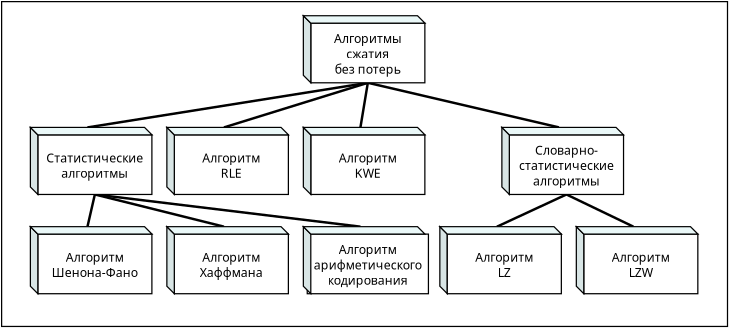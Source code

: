 <?xml version="1.0" encoding="UTF-8"?>
<dia:diagram xmlns:dia="http://www.lysator.liu.se/~alla/dia/">
  <dia:layer name="New layer 1" visible="true" active="true">
    <dia:object type="Flowchart - Box" version="0" id="O0">
      <dia:attribute name="obj_pos">
        <dia:point val="31.082,9.262"/>
      </dia:attribute>
      <dia:attribute name="obj_bb">
        <dia:rectangle val="31.032,9.212;89.634,35.492"/>
      </dia:attribute>
      <dia:attribute name="elem_corner">
        <dia:point val="31.082,9.262"/>
      </dia:attribute>
      <dia:attribute name="elem_width">
        <dia:real val="58.502"/>
      </dia:attribute>
      <dia:attribute name="elem_height">
        <dia:real val="26.179"/>
      </dia:attribute>
      <dia:attribute name="show_background">
        <dia:boolean val="true"/>
      </dia:attribute>
      <dia:attribute name="padding">
        <dia:real val="0.5"/>
      </dia:attribute>
      <dia:attribute name="text">
        <dia:composite type="text">
          <dia:attribute name="string">
            <dia:string>##</dia:string>
          </dia:attribute>
          <dia:attribute name="font">
            <dia:font family="sans" style="0" name="Helvetica"/>
          </dia:attribute>
          <dia:attribute name="height">
            <dia:real val="0.8"/>
          </dia:attribute>
          <dia:attribute name="pos">
            <dia:point val="60.333,22.546"/>
          </dia:attribute>
          <dia:attribute name="color">
            <dia:color val="#000000"/>
          </dia:attribute>
          <dia:attribute name="alignment">
            <dia:enum val="1"/>
          </dia:attribute>
        </dia:composite>
      </dia:attribute>
    </dia:object>
  </dia:layer>
  <dia:layer name="Background" visible="true">
    <dia:object type="Standard - Polygon" version="0" id="O1">
      <dia:attribute name="obj_pos">
        <dia:point val="67,32.8"/>
      </dia:attribute>
      <dia:attribute name="obj_bb">
        <dia:rectangle val="66.35,27.279;67.05,32.921"/>
      </dia:attribute>
      <dia:attribute name="poly_points">
        <dia:point val="67,32.8"/>
        <dia:point val="66.4,32.2"/>
        <dia:point val="66.4,27.4"/>
        <dia:point val="67,28"/>
      </dia:attribute>
      <dia:attribute name="line_width">
        <dia:real val="0.1"/>
      </dia:attribute>
      <dia:attribute name="inner_color">
        <dia:color val="#d8e5e5"/>
      </dia:attribute>
      <dia:attribute name="show_background">
        <dia:boolean val="true"/>
      </dia:attribute>
    </dia:object>
    <dia:object type="Standard - Line" version="0" id="O2">
      <dia:attribute name="obj_pos">
        <dia:point val="60.596,15.804"/>
      </dia:attribute>
      <dia:attribute name="obj_bb">
        <dia:rectangle val="37.886,15.69;60.711,19.515"/>
      </dia:attribute>
      <dia:attribute name="conn_endpoints">
        <dia:point val="60.596,15.804"/>
        <dia:point val="38,19.4"/>
      </dia:attribute>
      <dia:attribute name="numcp">
        <dia:int val="1"/>
      </dia:attribute>
      <dia:attribute name="line_width">
        <dia:real val="0.2"/>
      </dia:attribute>
      <dia:connections>
        <dia:connection handle="0" to="O11" connection="13"/>
        <dia:connection handle="1" to="O30" connection="5"/>
      </dia:connections>
    </dia:object>
    <dia:object type="Standard - Line" version="0" id="O3">
      <dia:attribute name="obj_pos">
        <dia:point val="60.596,15.804"/>
      </dia:attribute>
      <dia:attribute name="obj_bb">
        <dia:rectangle val="48.875,15.679;60.721,19.525"/>
      </dia:attribute>
      <dia:attribute name="conn_endpoints">
        <dia:point val="60.596,15.804"/>
        <dia:point val="49,19.4"/>
      </dia:attribute>
      <dia:attribute name="numcp">
        <dia:int val="1"/>
      </dia:attribute>
      <dia:attribute name="line_width">
        <dia:real val="0.2"/>
      </dia:attribute>
      <dia:connections>
        <dia:connection handle="0" to="O11" connection="13"/>
        <dia:connection handle="1" to="O33" connection="5"/>
      </dia:connections>
    </dia:object>
    <dia:object type="Standard - Line" version="0" id="O4">
      <dia:attribute name="obj_pos">
        <dia:point val="60.596,15.804"/>
      </dia:attribute>
      <dia:attribute name="obj_bb">
        <dia:rectangle val="59.885,15.689;60.711,19.515"/>
      </dia:attribute>
      <dia:attribute name="conn_endpoints">
        <dia:point val="60.596,15.804"/>
        <dia:point val="60,19.4"/>
      </dia:attribute>
      <dia:attribute name="numcp">
        <dia:int val="1"/>
      </dia:attribute>
      <dia:attribute name="line_width">
        <dia:real val="0.2"/>
      </dia:attribute>
      <dia:connections>
        <dia:connection handle="0" to="O11" connection="13"/>
        <dia:connection handle="1" to="O36" connection="5"/>
      </dia:connections>
    </dia:object>
    <dia:object type="Standard - Line" version="0" id="O5">
      <dia:attribute name="obj_pos">
        <dia:point val="60.596,15.804"/>
      </dia:attribute>
      <dia:attribute name="obj_bb">
        <dia:rectangle val="60.476,15.684;76.12,19.52"/>
      </dia:attribute>
      <dia:attribute name="conn_endpoints">
        <dia:point val="60.596,15.804"/>
        <dia:point val="76,19.4"/>
      </dia:attribute>
      <dia:attribute name="numcp">
        <dia:int val="1"/>
      </dia:attribute>
      <dia:attribute name="line_width">
        <dia:real val="0.2"/>
      </dia:attribute>
      <dia:connections>
        <dia:connection handle="0" to="O11" connection="13"/>
        <dia:connection handle="1" to="O39" connection="5"/>
      </dia:connections>
    </dia:object>
    <dia:object type="Standard - Line" version="0" id="O6">
      <dia:attribute name="obj_pos">
        <dia:point val="38.596,24.804"/>
      </dia:attribute>
      <dia:attribute name="obj_bb">
        <dia:rectangle val="37.88,24.684;38.716,27.52"/>
      </dia:attribute>
      <dia:attribute name="conn_endpoints">
        <dia:point val="38.596,24.804"/>
        <dia:point val="38,27.4"/>
      </dia:attribute>
      <dia:attribute name="numcp">
        <dia:int val="1"/>
      </dia:attribute>
      <dia:attribute name="line_width">
        <dia:real val="0.2"/>
      </dia:attribute>
      <dia:connections>
        <dia:connection handle="0" to="O28" connection="13"/>
        <dia:connection handle="1" to="O27" connection="5"/>
      </dia:connections>
    </dia:object>
    <dia:object type="Standard - Line" version="0" id="O7">
      <dia:attribute name="obj_pos">
        <dia:point val="38.596,24.804"/>
      </dia:attribute>
      <dia:attribute name="obj_bb">
        <dia:rectangle val="38.475,24.683;49.121,27.521"/>
      </dia:attribute>
      <dia:attribute name="conn_endpoints">
        <dia:point val="38.596,24.804"/>
        <dia:point val="49,27.4"/>
      </dia:attribute>
      <dia:attribute name="numcp">
        <dia:int val="1"/>
      </dia:attribute>
      <dia:attribute name="line_width">
        <dia:real val="0.2"/>
      </dia:attribute>
      <dia:connections>
        <dia:connection handle="0" to="O28" connection="13"/>
        <dia:connection handle="1" to="O24" connection="5"/>
      </dia:connections>
    </dia:object>
    <dia:object type="Standard - Line" version="0" id="O8">
      <dia:attribute name="obj_pos">
        <dia:point val="38.596,24.804"/>
      </dia:attribute>
      <dia:attribute name="obj_bb">
        <dia:rectangle val="38.485,24.693;60.111,27.511"/>
      </dia:attribute>
      <dia:attribute name="conn_endpoints">
        <dia:point val="38.596,24.804"/>
        <dia:point val="60,27.4"/>
      </dia:attribute>
      <dia:attribute name="numcp">
        <dia:int val="1"/>
      </dia:attribute>
      <dia:attribute name="line_width">
        <dia:real val="0.2"/>
      </dia:attribute>
      <dia:connections>
        <dia:connection handle="0" to="O28" connection="13"/>
        <dia:connection handle="1" to="O21" connection="5"/>
      </dia:connections>
    </dia:object>
    <dia:object type="Standard - Line" version="0" id="O9">
      <dia:attribute name="obj_pos">
        <dia:point val="76.6,24.804"/>
      </dia:attribute>
      <dia:attribute name="obj_bb">
        <dia:rectangle val="70.867,24.671;76.732,27.533"/>
      </dia:attribute>
      <dia:attribute name="conn_endpoints">
        <dia:point val="76.6,24.804"/>
        <dia:point val="71,27.4"/>
      </dia:attribute>
      <dia:attribute name="numcp">
        <dia:int val="1"/>
      </dia:attribute>
      <dia:attribute name="line_width">
        <dia:real val="0.2"/>
      </dia:attribute>
      <dia:connections>
        <dia:connection handle="0" to="O37" connection="13"/>
        <dia:connection handle="1" to="O18" connection="5"/>
      </dia:connections>
    </dia:object>
    <dia:object type="Standard - Line" version="0" id="O10">
      <dia:attribute name="obj_pos">
        <dia:point val="76.6,24.804"/>
      </dia:attribute>
      <dia:attribute name="obj_bb">
        <dia:rectangle val="76.466,24.671;82.133,27.534"/>
      </dia:attribute>
      <dia:attribute name="conn_endpoints">
        <dia:point val="76.6,24.804"/>
        <dia:point val="82,27.4"/>
      </dia:attribute>
      <dia:attribute name="numcp">
        <dia:int val="1"/>
      </dia:attribute>
      <dia:attribute name="line_width">
        <dia:real val="0.2"/>
      </dia:attribute>
      <dia:connections>
        <dia:connection handle="0" to="O37" connection="13"/>
        <dia:connection handle="1" to="O16" connection="5"/>
      </dia:connections>
    </dia:object>
    <dia:group>
      <dia:object type="Flowchart - Box" version="0" id="O11">
        <dia:attribute name="obj_pos">
          <dia:point val="56,11"/>
        </dia:attribute>
        <dia:attribute name="obj_bb">
          <dia:rectangle val="55.95,10.95;65.243,15.854"/>
        </dia:attribute>
        <dia:attribute name="elem_corner">
          <dia:point val="56,11"/>
        </dia:attribute>
        <dia:attribute name="elem_width">
          <dia:real val="9.193"/>
        </dia:attribute>
        <dia:attribute name="elem_height">
          <dia:real val="4.804"/>
        </dia:attribute>
        <dia:attribute name="border_width">
          <dia:real val="0.1"/>
        </dia:attribute>
        <dia:attribute name="show_background">
          <dia:boolean val="true"/>
        </dia:attribute>
        <dia:attribute name="padding">
          <dia:real val="0.5"/>
        </dia:attribute>
        <dia:attribute name="text">
          <dia:composite type="text">
            <dia:attribute name="string">
              <dia:string>#Алгоритмы
сжатия
без потерь#</dia:string>
            </dia:attribute>
            <dia:attribute name="font">
              <dia:font family="Spectral" style="0" name="Courier"/>
            </dia:attribute>
            <dia:attribute name="height">
              <dia:real val="1.235"/>
            </dia:attribute>
            <dia:attribute name="pos">
              <dia:point val="60.596,12.596"/>
            </dia:attribute>
            <dia:attribute name="color">
              <dia:color val="#000000"/>
            </dia:attribute>
            <dia:attribute name="alignment">
              <dia:enum val="1"/>
            </dia:attribute>
          </dia:composite>
        </dia:attribute>
      </dia:object>
      <dia:object type="Standard - Polygon" version="0" id="O12">
        <dia:attribute name="obj_pos">
          <dia:point val="56,15.8"/>
        </dia:attribute>
        <dia:attribute name="obj_bb">
          <dia:rectangle val="55.35,10.279;56.05,15.921"/>
        </dia:attribute>
        <dia:attribute name="poly_points">
          <dia:point val="56,15.8"/>
          <dia:point val="55.4,15.2"/>
          <dia:point val="55.4,10.4"/>
          <dia:point val="56,11"/>
        </dia:attribute>
        <dia:attribute name="line_width">
          <dia:real val="0.1"/>
        </dia:attribute>
        <dia:attribute name="inner_color">
          <dia:color val="#d8e5e5"/>
        </dia:attribute>
        <dia:attribute name="show_background">
          <dia:boolean val="true"/>
        </dia:attribute>
      </dia:object>
      <dia:object type="Standard - Polygon" version="0" id="O13">
        <dia:attribute name="obj_pos">
          <dia:point val="56,11"/>
        </dia:attribute>
        <dia:attribute name="obj_bb">
          <dia:rectangle val="55.279,10.35;65.321,11.05"/>
        </dia:attribute>
        <dia:attribute name="poly_points">
          <dia:point val="56,11"/>
          <dia:point val="65.2,11"/>
          <dia:point val="64.6,10.4"/>
          <dia:point val="55.4,10.4"/>
        </dia:attribute>
        <dia:attribute name="line_width">
          <dia:real val="0.1"/>
        </dia:attribute>
        <dia:attribute name="inner_color">
          <dia:color val="#eaf8f8"/>
        </dia:attribute>
        <dia:attribute name="show_background">
          <dia:boolean val="true"/>
        </dia:attribute>
      </dia:object>
    </dia:group>
    <dia:group>
      <dia:object type="Flowchart - Box" version="0" id="O14">
        <dia:attribute name="obj_pos">
          <dia:point val="78,28"/>
        </dia:attribute>
        <dia:attribute name="obj_bb">
          <dia:rectangle val="77.95,27.95;87.243,32.854"/>
        </dia:attribute>
        <dia:attribute name="elem_corner">
          <dia:point val="78,28"/>
        </dia:attribute>
        <dia:attribute name="elem_width">
          <dia:real val="9.193"/>
        </dia:attribute>
        <dia:attribute name="elem_height">
          <dia:real val="4.804"/>
        </dia:attribute>
        <dia:attribute name="border_width">
          <dia:real val="0.1"/>
        </dia:attribute>
        <dia:attribute name="show_background">
          <dia:boolean val="true"/>
        </dia:attribute>
        <dia:attribute name="padding">
          <dia:real val="0.5"/>
        </dia:attribute>
        <dia:attribute name="text">
          <dia:composite type="text">
            <dia:attribute name="string">
              <dia:string>#Алгоритм
LZW#</dia:string>
            </dia:attribute>
            <dia:attribute name="font">
              <dia:font family="Spectral" style="0" name="Courier"/>
            </dia:attribute>
            <dia:attribute name="height">
              <dia:real val="1.235"/>
            </dia:attribute>
            <dia:attribute name="pos">
              <dia:point val="82.596,30.213"/>
            </dia:attribute>
            <dia:attribute name="color">
              <dia:color val="#000000"/>
            </dia:attribute>
            <dia:attribute name="alignment">
              <dia:enum val="1"/>
            </dia:attribute>
          </dia:composite>
        </dia:attribute>
      </dia:object>
      <dia:object type="Standard - Polygon" version="0" id="O15">
        <dia:attribute name="obj_pos">
          <dia:point val="78,32.8"/>
        </dia:attribute>
        <dia:attribute name="obj_bb">
          <dia:rectangle val="77.35,27.279;78.05,32.921"/>
        </dia:attribute>
        <dia:attribute name="poly_points">
          <dia:point val="78,32.8"/>
          <dia:point val="77.4,32.2"/>
          <dia:point val="77.4,27.4"/>
          <dia:point val="78,28"/>
        </dia:attribute>
        <dia:attribute name="line_width">
          <dia:real val="0.1"/>
        </dia:attribute>
        <dia:attribute name="inner_color">
          <dia:color val="#d8e5e5"/>
        </dia:attribute>
        <dia:attribute name="show_background">
          <dia:boolean val="true"/>
        </dia:attribute>
      </dia:object>
      <dia:object type="Standard - Polygon" version="0" id="O16">
        <dia:attribute name="obj_pos">
          <dia:point val="78,28"/>
        </dia:attribute>
        <dia:attribute name="obj_bb">
          <dia:rectangle val="77.279,27.35;87.321,28.05"/>
        </dia:attribute>
        <dia:attribute name="poly_points">
          <dia:point val="78,28"/>
          <dia:point val="87.2,28"/>
          <dia:point val="86.6,27.4"/>
          <dia:point val="77.4,27.4"/>
        </dia:attribute>
        <dia:attribute name="line_width">
          <dia:real val="0.1"/>
        </dia:attribute>
        <dia:attribute name="inner_color">
          <dia:color val="#eaf8f8"/>
        </dia:attribute>
        <dia:attribute name="show_background">
          <dia:boolean val="true"/>
        </dia:attribute>
      </dia:object>
    </dia:group>
    <dia:group>
      <dia:object type="Flowchart - Box" version="0" id="O17">
        <dia:attribute name="obj_pos">
          <dia:point val="67,28"/>
        </dia:attribute>
        <dia:attribute name="obj_bb">
          <dia:rectangle val="66.95,27.95;76.243,32.854"/>
        </dia:attribute>
        <dia:attribute name="elem_corner">
          <dia:point val="67,28"/>
        </dia:attribute>
        <dia:attribute name="elem_width">
          <dia:real val="9.193"/>
        </dia:attribute>
        <dia:attribute name="elem_height">
          <dia:real val="4.804"/>
        </dia:attribute>
        <dia:attribute name="border_width">
          <dia:real val="0.1"/>
        </dia:attribute>
        <dia:attribute name="show_background">
          <dia:boolean val="true"/>
        </dia:attribute>
        <dia:attribute name="padding">
          <dia:real val="0.5"/>
        </dia:attribute>
        <dia:attribute name="text">
          <dia:composite type="text">
            <dia:attribute name="string">
              <dia:string>#Алгоритм
LZ#</dia:string>
            </dia:attribute>
            <dia:attribute name="font">
              <dia:font family="Spectral" style="0" name="Courier"/>
            </dia:attribute>
            <dia:attribute name="height">
              <dia:real val="1.235"/>
            </dia:attribute>
            <dia:attribute name="pos">
              <dia:point val="71.596,30.213"/>
            </dia:attribute>
            <dia:attribute name="color">
              <dia:color val="#000000"/>
            </dia:attribute>
            <dia:attribute name="alignment">
              <dia:enum val="1"/>
            </dia:attribute>
          </dia:composite>
        </dia:attribute>
      </dia:object>
      <dia:object type="Standard - Polygon" version="0" id="O18">
        <dia:attribute name="obj_pos">
          <dia:point val="67,28"/>
        </dia:attribute>
        <dia:attribute name="obj_bb">
          <dia:rectangle val="66.279,27.35;76.321,28.05"/>
        </dia:attribute>
        <dia:attribute name="poly_points">
          <dia:point val="67,28"/>
          <dia:point val="76.2,28"/>
          <dia:point val="75.6,27.4"/>
          <dia:point val="66.4,27.4"/>
        </dia:attribute>
        <dia:attribute name="line_width">
          <dia:real val="0.1"/>
        </dia:attribute>
        <dia:attribute name="inner_color">
          <dia:color val="#eaf8f8"/>
        </dia:attribute>
        <dia:attribute name="show_background">
          <dia:boolean val="true"/>
        </dia:attribute>
      </dia:object>
    </dia:group>
    <dia:group>
      <dia:object type="Flowchart - Box" version="0" id="O19">
        <dia:attribute name="obj_pos">
          <dia:point val="56,28"/>
        </dia:attribute>
        <dia:attribute name="obj_bb">
          <dia:rectangle val="55.95,27.95;65.243,32.854"/>
        </dia:attribute>
        <dia:attribute name="elem_corner">
          <dia:point val="56,28"/>
        </dia:attribute>
        <dia:attribute name="elem_width">
          <dia:real val="9.193"/>
        </dia:attribute>
        <dia:attribute name="elem_height">
          <dia:real val="4.804"/>
        </dia:attribute>
        <dia:attribute name="border_width">
          <dia:real val="0.1"/>
        </dia:attribute>
        <dia:attribute name="show_background">
          <dia:boolean val="true"/>
        </dia:attribute>
        <dia:attribute name="padding">
          <dia:real val="0.5"/>
        </dia:attribute>
        <dia:attribute name="text">
          <dia:composite type="text">
            <dia:attribute name="string">
              <dia:string>#Алгоритм
арифметического
кодирования#</dia:string>
            </dia:attribute>
            <dia:attribute name="font">
              <dia:font family="Spectral" style="0" name="Courier"/>
            </dia:attribute>
            <dia:attribute name="height">
              <dia:real val="1.235"/>
            </dia:attribute>
            <dia:attribute name="pos">
              <dia:point val="60.596,29.596"/>
            </dia:attribute>
            <dia:attribute name="color">
              <dia:color val="#000000"/>
            </dia:attribute>
            <dia:attribute name="alignment">
              <dia:enum val="1"/>
            </dia:attribute>
          </dia:composite>
        </dia:attribute>
      </dia:object>
      <dia:object type="Standard - Polygon" version="0" id="O20">
        <dia:attribute name="obj_pos">
          <dia:point val="56,32.8"/>
        </dia:attribute>
        <dia:attribute name="obj_bb">
          <dia:rectangle val="55.35,27.279;56.05,32.921"/>
        </dia:attribute>
        <dia:attribute name="poly_points">
          <dia:point val="56,32.8"/>
          <dia:point val="55.4,32.2"/>
          <dia:point val="55.4,27.4"/>
          <dia:point val="56,28"/>
        </dia:attribute>
        <dia:attribute name="line_width">
          <dia:real val="0.1"/>
        </dia:attribute>
        <dia:attribute name="inner_color">
          <dia:color val="#d8e5e5"/>
        </dia:attribute>
        <dia:attribute name="show_background">
          <dia:boolean val="true"/>
        </dia:attribute>
      </dia:object>
      <dia:object type="Standard - Polygon" version="0" id="O21">
        <dia:attribute name="obj_pos">
          <dia:point val="56,28"/>
        </dia:attribute>
        <dia:attribute name="obj_bb">
          <dia:rectangle val="55.279,27.35;65.321,28.05"/>
        </dia:attribute>
        <dia:attribute name="poly_points">
          <dia:point val="56,28"/>
          <dia:point val="65.2,28"/>
          <dia:point val="64.6,27.4"/>
          <dia:point val="55.4,27.4"/>
        </dia:attribute>
        <dia:attribute name="line_width">
          <dia:real val="0.1"/>
        </dia:attribute>
        <dia:attribute name="inner_color">
          <dia:color val="#eaf8f8"/>
        </dia:attribute>
        <dia:attribute name="show_background">
          <dia:boolean val="true"/>
        </dia:attribute>
      </dia:object>
    </dia:group>
    <dia:group>
      <dia:object type="Flowchart - Box" version="0" id="O22">
        <dia:attribute name="obj_pos">
          <dia:point val="45,28"/>
        </dia:attribute>
        <dia:attribute name="obj_bb">
          <dia:rectangle val="44.95,27.95;54.242,32.854"/>
        </dia:attribute>
        <dia:attribute name="elem_corner">
          <dia:point val="45,28"/>
        </dia:attribute>
        <dia:attribute name="elem_width">
          <dia:real val="9.193"/>
        </dia:attribute>
        <dia:attribute name="elem_height">
          <dia:real val="4.804"/>
        </dia:attribute>
        <dia:attribute name="border_width">
          <dia:real val="0.1"/>
        </dia:attribute>
        <dia:attribute name="show_background">
          <dia:boolean val="true"/>
        </dia:attribute>
        <dia:attribute name="padding">
          <dia:real val="0.5"/>
        </dia:attribute>
        <dia:attribute name="text">
          <dia:composite type="text">
            <dia:attribute name="string">
              <dia:string>#Алгоритм
Хаффмана#</dia:string>
            </dia:attribute>
            <dia:attribute name="font">
              <dia:font family="Spectral" style="0" name="Courier"/>
            </dia:attribute>
            <dia:attribute name="height">
              <dia:real val="1.235"/>
            </dia:attribute>
            <dia:attribute name="pos">
              <dia:point val="49.596,30.213"/>
            </dia:attribute>
            <dia:attribute name="color">
              <dia:color val="#000000"/>
            </dia:attribute>
            <dia:attribute name="alignment">
              <dia:enum val="1"/>
            </dia:attribute>
          </dia:composite>
        </dia:attribute>
      </dia:object>
      <dia:object type="Standard - Polygon" version="0" id="O23">
        <dia:attribute name="obj_pos">
          <dia:point val="45,32.8"/>
        </dia:attribute>
        <dia:attribute name="obj_bb">
          <dia:rectangle val="44.35,27.279;45.05,32.921"/>
        </dia:attribute>
        <dia:attribute name="poly_points">
          <dia:point val="45,32.8"/>
          <dia:point val="44.4,32.2"/>
          <dia:point val="44.4,27.4"/>
          <dia:point val="45,28"/>
        </dia:attribute>
        <dia:attribute name="line_width">
          <dia:real val="0.1"/>
        </dia:attribute>
        <dia:attribute name="inner_color">
          <dia:color val="#d8e5e5"/>
        </dia:attribute>
        <dia:attribute name="show_background">
          <dia:boolean val="true"/>
        </dia:attribute>
      </dia:object>
      <dia:object type="Standard - Polygon" version="0" id="O24">
        <dia:attribute name="obj_pos">
          <dia:point val="45,28"/>
        </dia:attribute>
        <dia:attribute name="obj_bb">
          <dia:rectangle val="44.279,27.35;54.321,28.05"/>
        </dia:attribute>
        <dia:attribute name="poly_points">
          <dia:point val="45,28"/>
          <dia:point val="54.2,28"/>
          <dia:point val="53.6,27.4"/>
          <dia:point val="44.4,27.4"/>
        </dia:attribute>
        <dia:attribute name="line_width">
          <dia:real val="0.1"/>
        </dia:attribute>
        <dia:attribute name="inner_color">
          <dia:color val="#eaf8f8"/>
        </dia:attribute>
        <dia:attribute name="show_background">
          <dia:boolean val="true"/>
        </dia:attribute>
      </dia:object>
    </dia:group>
    <dia:group>
      <dia:object type="Flowchart - Box" version="0" id="O25">
        <dia:attribute name="obj_pos">
          <dia:point val="34,28"/>
        </dia:attribute>
        <dia:attribute name="obj_bb">
          <dia:rectangle val="33.95,27.95;43.242,32.854"/>
        </dia:attribute>
        <dia:attribute name="elem_corner">
          <dia:point val="34,28"/>
        </dia:attribute>
        <dia:attribute name="elem_width">
          <dia:real val="9.193"/>
        </dia:attribute>
        <dia:attribute name="elem_height">
          <dia:real val="4.804"/>
        </dia:attribute>
        <dia:attribute name="border_width">
          <dia:real val="0.1"/>
        </dia:attribute>
        <dia:attribute name="show_background">
          <dia:boolean val="true"/>
        </dia:attribute>
        <dia:attribute name="padding">
          <dia:real val="0.5"/>
        </dia:attribute>
        <dia:attribute name="text">
          <dia:composite type="text">
            <dia:attribute name="string">
              <dia:string>#Алгоритм
Шенона-Фано#</dia:string>
            </dia:attribute>
            <dia:attribute name="font">
              <dia:font family="Spectral" style="0" name="Courier"/>
            </dia:attribute>
            <dia:attribute name="height">
              <dia:real val="1.235"/>
            </dia:attribute>
            <dia:attribute name="pos">
              <dia:point val="38.596,30.213"/>
            </dia:attribute>
            <dia:attribute name="color">
              <dia:color val="#000000"/>
            </dia:attribute>
            <dia:attribute name="alignment">
              <dia:enum val="1"/>
            </dia:attribute>
          </dia:composite>
        </dia:attribute>
      </dia:object>
      <dia:object type="Standard - Polygon" version="0" id="O26">
        <dia:attribute name="obj_pos">
          <dia:point val="34,32.8"/>
        </dia:attribute>
        <dia:attribute name="obj_bb">
          <dia:rectangle val="33.35,27.279;34.05,32.921"/>
        </dia:attribute>
        <dia:attribute name="poly_points">
          <dia:point val="34,32.8"/>
          <dia:point val="33.4,32.2"/>
          <dia:point val="33.4,27.4"/>
          <dia:point val="34,28"/>
        </dia:attribute>
        <dia:attribute name="line_width">
          <dia:real val="0.1"/>
        </dia:attribute>
        <dia:attribute name="inner_color">
          <dia:color val="#d8e5e5"/>
        </dia:attribute>
        <dia:attribute name="show_background">
          <dia:boolean val="true"/>
        </dia:attribute>
      </dia:object>
      <dia:object type="Standard - Polygon" version="0" id="O27">
        <dia:attribute name="obj_pos">
          <dia:point val="34,28"/>
        </dia:attribute>
        <dia:attribute name="obj_bb">
          <dia:rectangle val="33.279,27.35;43.321,28.05"/>
        </dia:attribute>
        <dia:attribute name="poly_points">
          <dia:point val="34,28"/>
          <dia:point val="43.2,28"/>
          <dia:point val="42.6,27.4"/>
          <dia:point val="33.4,27.4"/>
        </dia:attribute>
        <dia:attribute name="line_width">
          <dia:real val="0.1"/>
        </dia:attribute>
        <dia:attribute name="inner_color">
          <dia:color val="#eaf8f8"/>
        </dia:attribute>
        <dia:attribute name="show_background">
          <dia:boolean val="true"/>
        </dia:attribute>
      </dia:object>
    </dia:group>
    <dia:group>
      <dia:object type="Flowchart - Box" version="0" id="O28">
        <dia:attribute name="obj_pos">
          <dia:point val="34,20"/>
        </dia:attribute>
        <dia:attribute name="obj_bb">
          <dia:rectangle val="33.95,19.95;43.242,24.854"/>
        </dia:attribute>
        <dia:attribute name="elem_corner">
          <dia:point val="34,20"/>
        </dia:attribute>
        <dia:attribute name="elem_width">
          <dia:real val="9.193"/>
        </dia:attribute>
        <dia:attribute name="elem_height">
          <dia:real val="4.804"/>
        </dia:attribute>
        <dia:attribute name="border_width">
          <dia:real val="0.1"/>
        </dia:attribute>
        <dia:attribute name="show_background">
          <dia:boolean val="true"/>
        </dia:attribute>
        <dia:attribute name="padding">
          <dia:real val="0.5"/>
        </dia:attribute>
        <dia:attribute name="text">
          <dia:composite type="text">
            <dia:attribute name="string">
              <dia:string>#Статистические
алгоритмы#</dia:string>
            </dia:attribute>
            <dia:attribute name="font">
              <dia:font family="Spectral" style="0" name="Courier"/>
            </dia:attribute>
            <dia:attribute name="height">
              <dia:real val="1.235"/>
            </dia:attribute>
            <dia:attribute name="pos">
              <dia:point val="38.596,22.213"/>
            </dia:attribute>
            <dia:attribute name="color">
              <dia:color val="#000000"/>
            </dia:attribute>
            <dia:attribute name="alignment">
              <dia:enum val="1"/>
            </dia:attribute>
          </dia:composite>
        </dia:attribute>
      </dia:object>
      <dia:object type="Standard - Polygon" version="0" id="O29">
        <dia:attribute name="obj_pos">
          <dia:point val="34,24.8"/>
        </dia:attribute>
        <dia:attribute name="obj_bb">
          <dia:rectangle val="33.35,19.279;34.05,24.921"/>
        </dia:attribute>
        <dia:attribute name="poly_points">
          <dia:point val="34,24.8"/>
          <dia:point val="33.4,24.2"/>
          <dia:point val="33.4,19.4"/>
          <dia:point val="34,20"/>
        </dia:attribute>
        <dia:attribute name="line_width">
          <dia:real val="0.1"/>
        </dia:attribute>
        <dia:attribute name="inner_color">
          <dia:color val="#d8e5e5"/>
        </dia:attribute>
        <dia:attribute name="show_background">
          <dia:boolean val="true"/>
        </dia:attribute>
      </dia:object>
      <dia:object type="Standard - Polygon" version="0" id="O30">
        <dia:attribute name="obj_pos">
          <dia:point val="34,20"/>
        </dia:attribute>
        <dia:attribute name="obj_bb">
          <dia:rectangle val="33.279,19.35;43.321,20.05"/>
        </dia:attribute>
        <dia:attribute name="poly_points">
          <dia:point val="34,20"/>
          <dia:point val="43.2,20"/>
          <dia:point val="42.6,19.4"/>
          <dia:point val="33.4,19.4"/>
        </dia:attribute>
        <dia:attribute name="line_width">
          <dia:real val="0.1"/>
        </dia:attribute>
        <dia:attribute name="inner_color">
          <dia:color val="#eaf8f8"/>
        </dia:attribute>
        <dia:attribute name="show_background">
          <dia:boolean val="true"/>
        </dia:attribute>
      </dia:object>
    </dia:group>
    <dia:group>
      <dia:object type="Flowchart - Box" version="0" id="O31">
        <dia:attribute name="obj_pos">
          <dia:point val="45,20"/>
        </dia:attribute>
        <dia:attribute name="obj_bb">
          <dia:rectangle val="44.95,19.95;54.242,24.854"/>
        </dia:attribute>
        <dia:attribute name="elem_corner">
          <dia:point val="45,20"/>
        </dia:attribute>
        <dia:attribute name="elem_width">
          <dia:real val="9.193"/>
        </dia:attribute>
        <dia:attribute name="elem_height">
          <dia:real val="4.804"/>
        </dia:attribute>
        <dia:attribute name="border_width">
          <dia:real val="0.1"/>
        </dia:attribute>
        <dia:attribute name="show_background">
          <dia:boolean val="true"/>
        </dia:attribute>
        <dia:attribute name="padding">
          <dia:real val="0.5"/>
        </dia:attribute>
        <dia:attribute name="text">
          <dia:composite type="text">
            <dia:attribute name="string">
              <dia:string>#Алгоритм
RLE#</dia:string>
            </dia:attribute>
            <dia:attribute name="font">
              <dia:font family="Spectral" style="0" name="Courier"/>
            </dia:attribute>
            <dia:attribute name="height">
              <dia:real val="1.235"/>
            </dia:attribute>
            <dia:attribute name="pos">
              <dia:point val="49.596,22.213"/>
            </dia:attribute>
            <dia:attribute name="color">
              <dia:color val="#000000"/>
            </dia:attribute>
            <dia:attribute name="alignment">
              <dia:enum val="1"/>
            </dia:attribute>
          </dia:composite>
        </dia:attribute>
      </dia:object>
      <dia:object type="Standard - Polygon" version="0" id="O32">
        <dia:attribute name="obj_pos">
          <dia:point val="45,24.8"/>
        </dia:attribute>
        <dia:attribute name="obj_bb">
          <dia:rectangle val="44.35,19.279;45.05,24.921"/>
        </dia:attribute>
        <dia:attribute name="poly_points">
          <dia:point val="45,24.8"/>
          <dia:point val="44.4,24.2"/>
          <dia:point val="44.4,19.4"/>
          <dia:point val="45,20"/>
        </dia:attribute>
        <dia:attribute name="line_width">
          <dia:real val="0.1"/>
        </dia:attribute>
        <dia:attribute name="inner_color">
          <dia:color val="#d8e5e5"/>
        </dia:attribute>
        <dia:attribute name="show_background">
          <dia:boolean val="true"/>
        </dia:attribute>
      </dia:object>
      <dia:object type="Standard - Polygon" version="0" id="O33">
        <dia:attribute name="obj_pos">
          <dia:point val="45,20"/>
        </dia:attribute>
        <dia:attribute name="obj_bb">
          <dia:rectangle val="44.279,19.35;54.321,20.05"/>
        </dia:attribute>
        <dia:attribute name="poly_points">
          <dia:point val="45,20"/>
          <dia:point val="54.2,20"/>
          <dia:point val="53.6,19.4"/>
          <dia:point val="44.4,19.4"/>
        </dia:attribute>
        <dia:attribute name="line_width">
          <dia:real val="0.1"/>
        </dia:attribute>
        <dia:attribute name="inner_color">
          <dia:color val="#eaf8f8"/>
        </dia:attribute>
        <dia:attribute name="show_background">
          <dia:boolean val="true"/>
        </dia:attribute>
      </dia:object>
    </dia:group>
    <dia:group>
      <dia:object type="Flowchart - Box" version="0" id="O34">
        <dia:attribute name="obj_pos">
          <dia:point val="56,20"/>
        </dia:attribute>
        <dia:attribute name="obj_bb">
          <dia:rectangle val="55.95,19.95;65.243,24.854"/>
        </dia:attribute>
        <dia:attribute name="elem_corner">
          <dia:point val="56,20"/>
        </dia:attribute>
        <dia:attribute name="elem_width">
          <dia:real val="9.193"/>
        </dia:attribute>
        <dia:attribute name="elem_height">
          <dia:real val="4.804"/>
        </dia:attribute>
        <dia:attribute name="border_width">
          <dia:real val="0.1"/>
        </dia:attribute>
        <dia:attribute name="show_background">
          <dia:boolean val="true"/>
        </dia:attribute>
        <dia:attribute name="padding">
          <dia:real val="0.5"/>
        </dia:attribute>
        <dia:attribute name="text">
          <dia:composite type="text">
            <dia:attribute name="string">
              <dia:string>#Алгоритм
KWE#</dia:string>
            </dia:attribute>
            <dia:attribute name="font">
              <dia:font family="Spectral" style="0" name="Courier"/>
            </dia:attribute>
            <dia:attribute name="height">
              <dia:real val="1.235"/>
            </dia:attribute>
            <dia:attribute name="pos">
              <dia:point val="60.596,22.213"/>
            </dia:attribute>
            <dia:attribute name="color">
              <dia:color val="#000000"/>
            </dia:attribute>
            <dia:attribute name="alignment">
              <dia:enum val="1"/>
            </dia:attribute>
          </dia:composite>
        </dia:attribute>
      </dia:object>
      <dia:object type="Standard - Polygon" version="0" id="O35">
        <dia:attribute name="obj_pos">
          <dia:point val="56,24.8"/>
        </dia:attribute>
        <dia:attribute name="obj_bb">
          <dia:rectangle val="55.35,19.279;56.05,24.921"/>
        </dia:attribute>
        <dia:attribute name="poly_points">
          <dia:point val="56,24.8"/>
          <dia:point val="55.4,24.2"/>
          <dia:point val="55.4,19.4"/>
          <dia:point val="56,20"/>
        </dia:attribute>
        <dia:attribute name="line_width">
          <dia:real val="0.1"/>
        </dia:attribute>
        <dia:attribute name="inner_color">
          <dia:color val="#d8e5e5"/>
        </dia:attribute>
        <dia:attribute name="show_background">
          <dia:boolean val="true"/>
        </dia:attribute>
      </dia:object>
      <dia:object type="Standard - Polygon" version="0" id="O36">
        <dia:attribute name="obj_pos">
          <dia:point val="56,20"/>
        </dia:attribute>
        <dia:attribute name="obj_bb">
          <dia:rectangle val="55.279,19.35;65.321,20.05"/>
        </dia:attribute>
        <dia:attribute name="poly_points">
          <dia:point val="56,20"/>
          <dia:point val="65.2,20"/>
          <dia:point val="64.6,19.4"/>
          <dia:point val="55.4,19.4"/>
        </dia:attribute>
        <dia:attribute name="line_width">
          <dia:real val="0.1"/>
        </dia:attribute>
        <dia:attribute name="inner_color">
          <dia:color val="#eaf8f8"/>
        </dia:attribute>
        <dia:attribute name="show_background">
          <dia:boolean val="true"/>
        </dia:attribute>
      </dia:object>
    </dia:group>
    <dia:group>
      <dia:object type="Flowchart - Box" version="0" id="O37">
        <dia:attribute name="obj_pos">
          <dia:point val="71.995,20"/>
        </dia:attribute>
        <dia:attribute name="obj_bb">
          <dia:rectangle val="71.945,19.95;81.254,24.854"/>
        </dia:attribute>
        <dia:attribute name="elem_corner">
          <dia:point val="71.995,20"/>
        </dia:attribute>
        <dia:attribute name="elem_width">
          <dia:real val="9.21"/>
        </dia:attribute>
        <dia:attribute name="elem_height">
          <dia:real val="4.804"/>
        </dia:attribute>
        <dia:attribute name="border_width">
          <dia:real val="0.1"/>
        </dia:attribute>
        <dia:attribute name="show_background">
          <dia:boolean val="true"/>
        </dia:attribute>
        <dia:attribute name="padding">
          <dia:real val="0.5"/>
        </dia:attribute>
        <dia:attribute name="text">
          <dia:composite type="text">
            <dia:attribute name="string">
              <dia:string>#Словарно-
статистические
алгоритмы#</dia:string>
            </dia:attribute>
            <dia:attribute name="font">
              <dia:font family="Spectral" style="0" name="Courier"/>
            </dia:attribute>
            <dia:attribute name="height">
              <dia:real val="1.235"/>
            </dia:attribute>
            <dia:attribute name="pos">
              <dia:point val="76.6,21.596"/>
            </dia:attribute>
            <dia:attribute name="color">
              <dia:color val="#000000"/>
            </dia:attribute>
            <dia:attribute name="alignment">
              <dia:enum val="1"/>
            </dia:attribute>
          </dia:composite>
        </dia:attribute>
      </dia:object>
      <dia:object type="Standard - Polygon" version="0" id="O38">
        <dia:attribute name="obj_pos">
          <dia:point val="72,24.8"/>
        </dia:attribute>
        <dia:attribute name="obj_bb">
          <dia:rectangle val="71.35,19.279;72.05,24.921"/>
        </dia:attribute>
        <dia:attribute name="poly_points">
          <dia:point val="72,24.8"/>
          <dia:point val="71.4,24.2"/>
          <dia:point val="71.4,19.4"/>
          <dia:point val="72,20"/>
        </dia:attribute>
        <dia:attribute name="line_width">
          <dia:real val="0.1"/>
        </dia:attribute>
        <dia:attribute name="inner_color">
          <dia:color val="#d8e5e5"/>
        </dia:attribute>
        <dia:attribute name="show_background">
          <dia:boolean val="true"/>
        </dia:attribute>
      </dia:object>
      <dia:object type="Standard - Polygon" version="0" id="O39">
        <dia:attribute name="obj_pos">
          <dia:point val="72,20"/>
        </dia:attribute>
        <dia:attribute name="obj_bb">
          <dia:rectangle val="71.279,19.35;81.321,20.05"/>
        </dia:attribute>
        <dia:attribute name="poly_points">
          <dia:point val="72,20"/>
          <dia:point val="81.2,20"/>
          <dia:point val="80.6,19.4"/>
          <dia:point val="71.4,19.4"/>
        </dia:attribute>
        <dia:attribute name="line_width">
          <dia:real val="0.1"/>
        </dia:attribute>
        <dia:attribute name="inner_color">
          <dia:color val="#eaf8f8"/>
        </dia:attribute>
        <dia:attribute name="show_background">
          <dia:boolean val="true"/>
        </dia:attribute>
      </dia:object>
    </dia:group>
  </dia:layer>
</dia:diagram>
